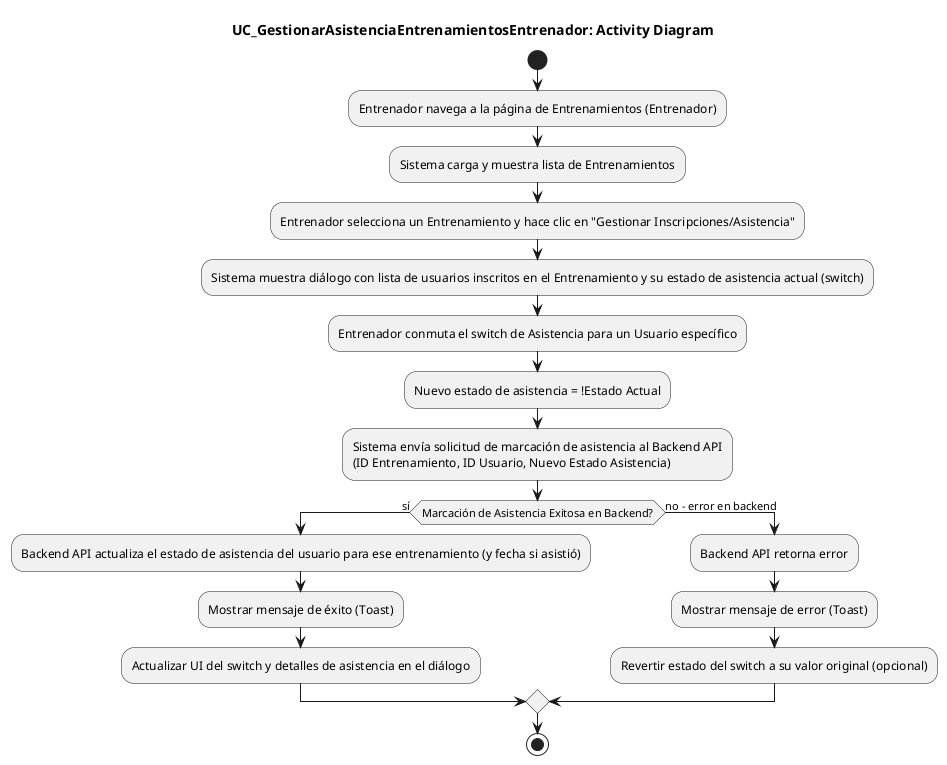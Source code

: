 @startuml
title UC_GestionarAsistenciaEntrenamientosEntrenador: Activity Diagram

start
:Entrenador navega a la página de Entrenamientos (Entrenador);
:Sistema carga y muestra lista de Entrenamientos;
:Entrenador selecciona un Entrenamiento y hace clic en "Gestionar Inscripciones/Asistencia";
:Sistema muestra diálogo con lista de usuarios inscritos en el Entrenamiento y su estado de asistencia actual (switch);
:Entrenador conmuta el switch de Asistencia para un Usuario específico;
:Nuevo estado de asistencia = !Estado Actual;
:Sistema envía solicitud de marcación de asistencia al Backend API\n(ID Entrenamiento, ID Usuario, Nuevo Estado Asistencia);
if (Marcación de Asistencia Exitosa en Backend?) then (sí)
  :Backend API actualiza el estado de asistencia del usuario para ese entrenamiento (y fecha si asistió);
  :Mostrar mensaje de éxito (Toast);
  :Actualizar UI del switch y detalles de asistencia en el diálogo;
else (no - error en backend)
  :Backend API retorna error;
  :Mostrar mensaje de error (Toast);
  :Revertir estado del switch a su valor original (opcional);
endif
stop
@enduml